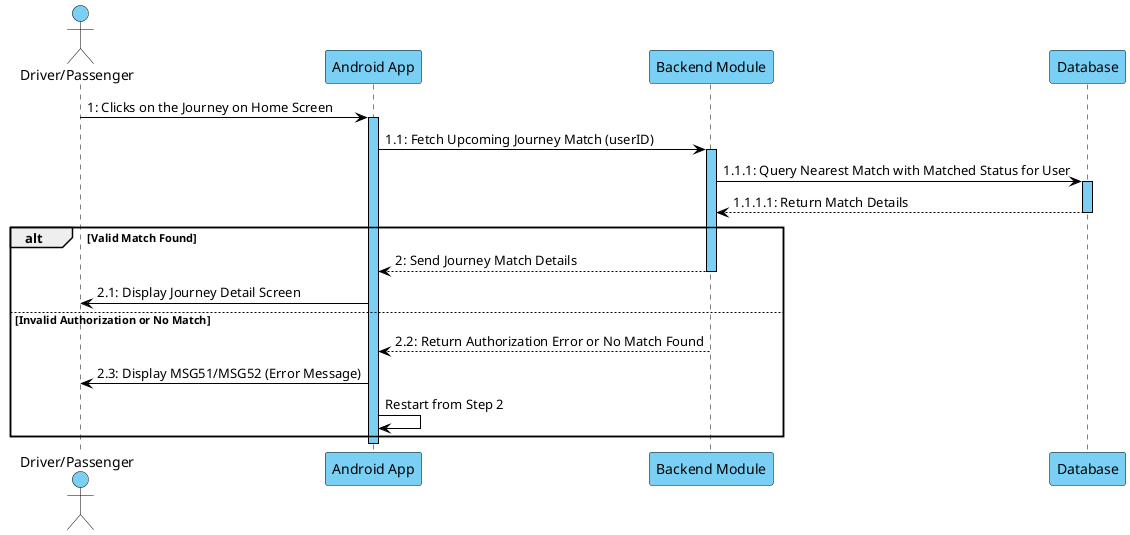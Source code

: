 @startuml ViewUpcomingMatchSequenceDiagram
skinparam BackgroundColor #ffffff
skinparam sequence {
    LifeLineBorderColor #000000
    LifeLineBackgroundColor #7acff5
    ParticipantBackgroundColor #7acff5
    ParticipantBorderColor #000000
    ActorBackgroundColor #7acff5
    ActorBorderColor #000000
    ArrowColor #000000
    SequenceBoxBackgroundColor #7acff5
}

actor "Driver/Passenger" as User
participant "Android App" as App
participant "Backend Module" as Backend
participant "Database" as DB

User -> App : 1: Clicks on the Journey on Home Screen
activate App

App -> Backend : 1.1: Fetch Upcoming Journey Match (userID)
activate Backend

Backend -> DB : 1.1.1: Query Nearest Match with Matched Status for User
activate DB
DB --> Backend : 1.1.1.1: Return Match Details
deactivate DB

alt Valid Match Found
    Backend --> App : 2: Send Journey Match Details
    deactivate Backend

    App -> User : 2.1: Display Journey Detail Screen
else Invalid Authorization or No Match
    Backend --> App : 2.2: Return Authorization Error or No Match Found
    App -> User : 2.3: Display MSG51/MSG52 (Error Message)
    App -> App : Restart from Step 2
    deactivate Backend
end

deactivate App

@enduml
